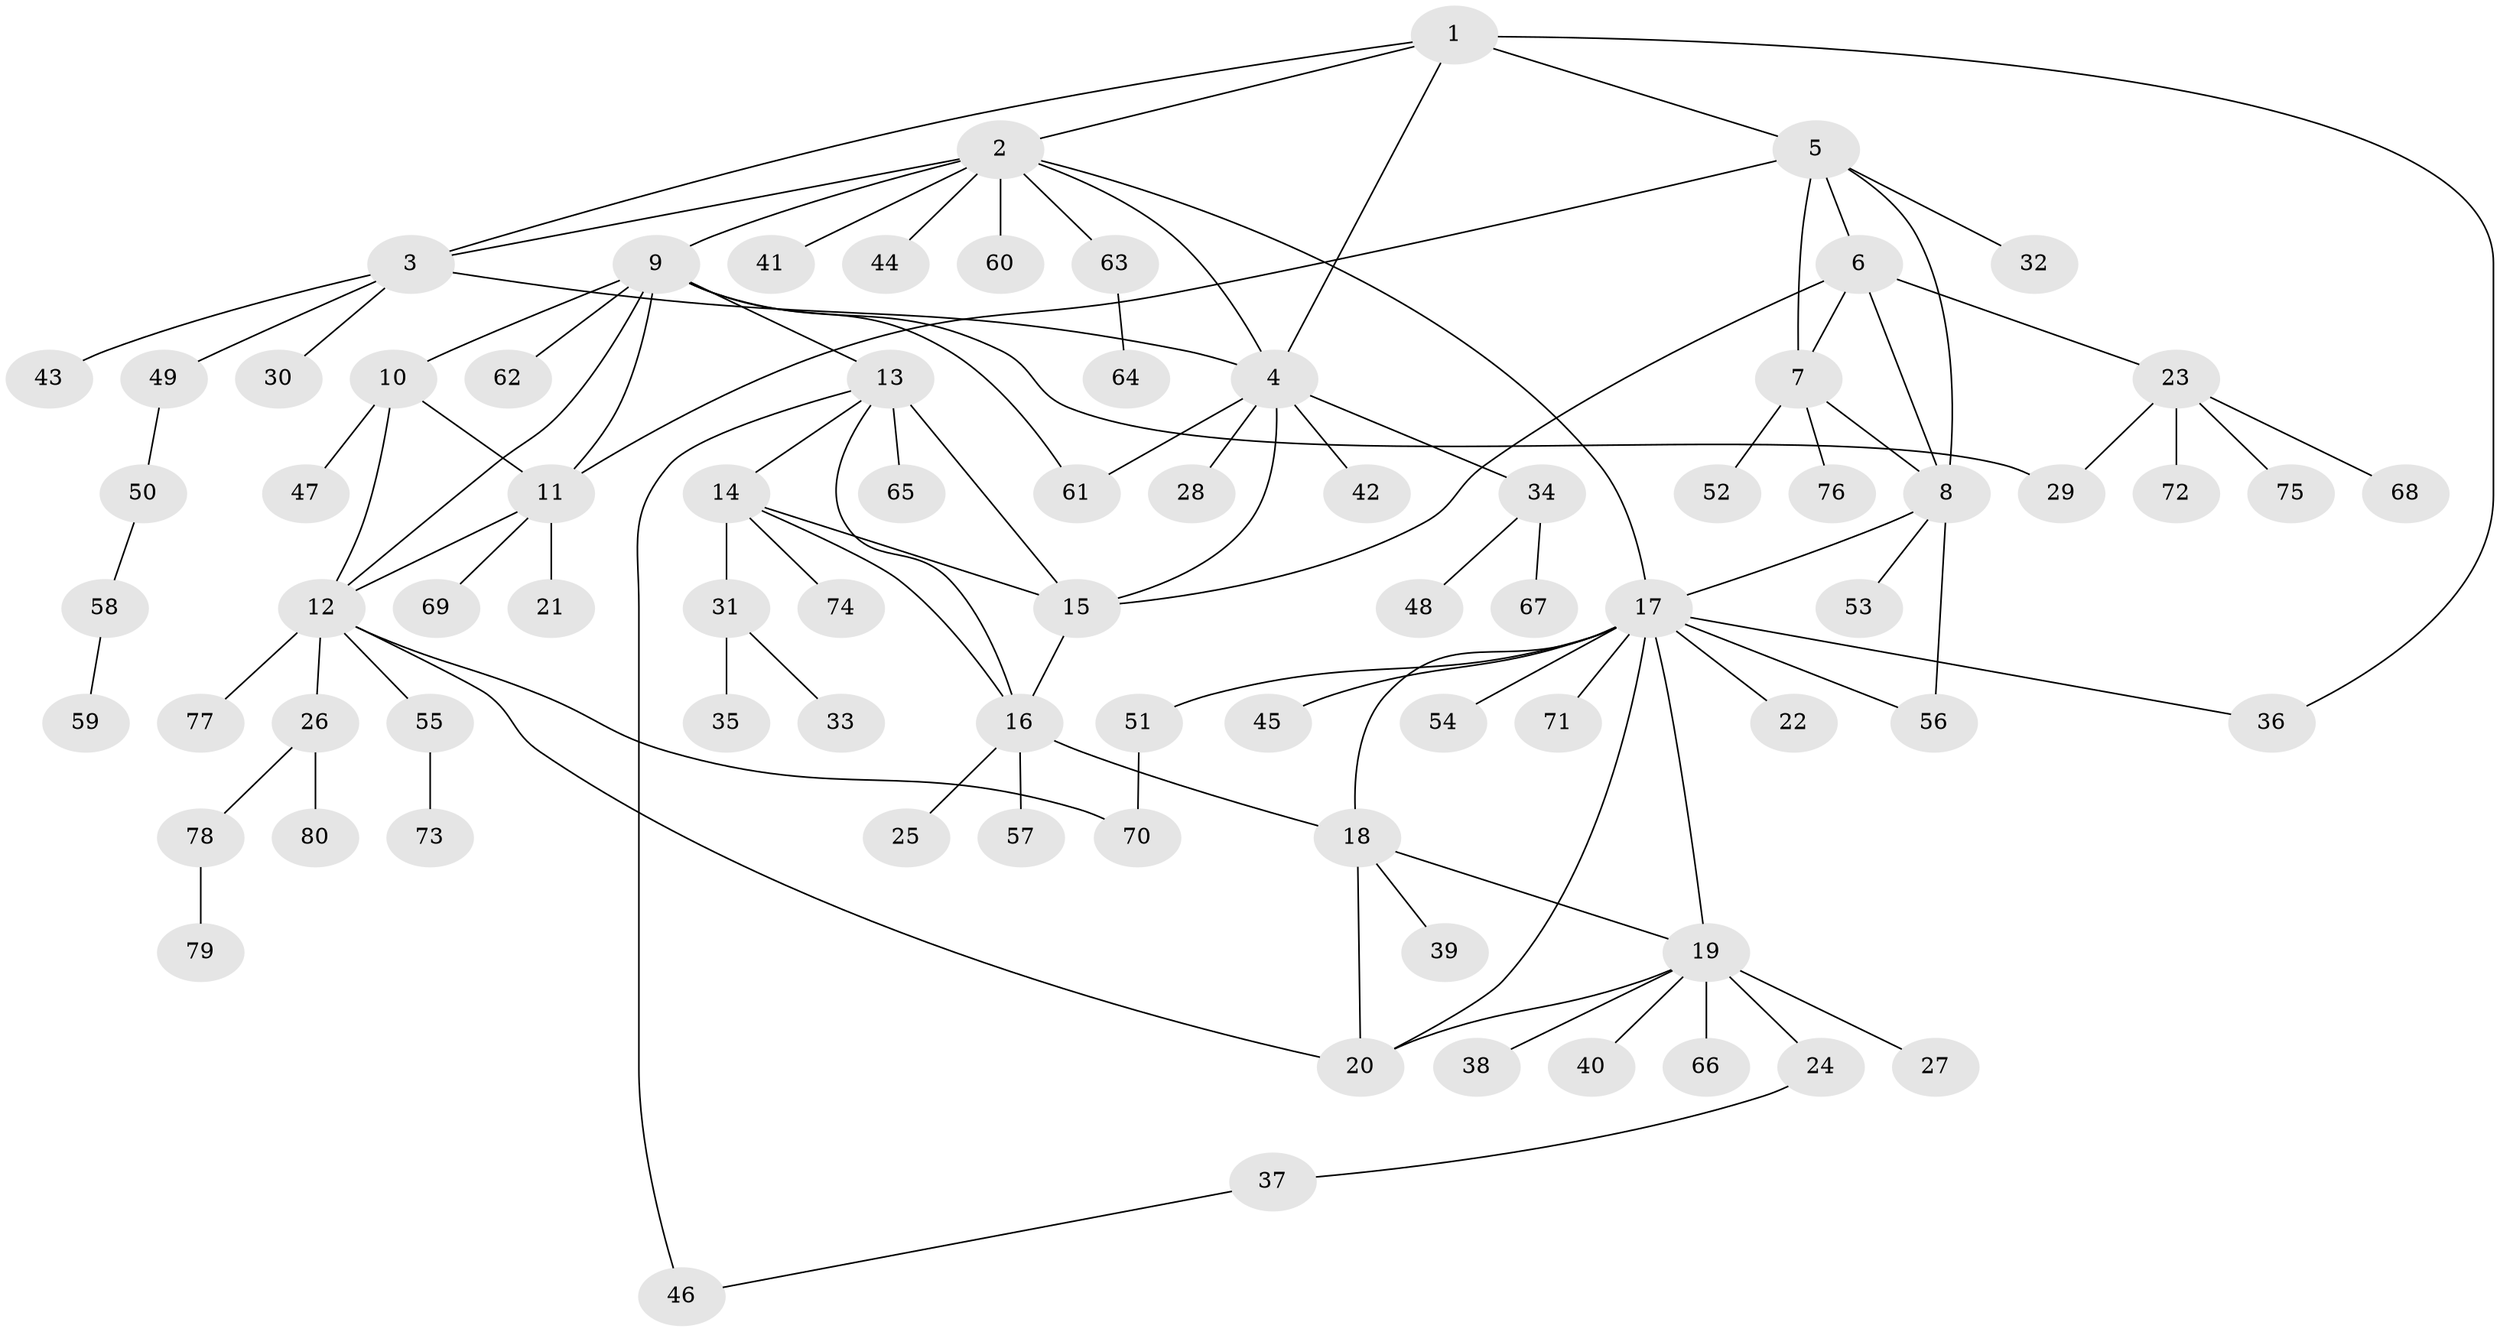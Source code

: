 // coarse degree distribution, {10: 0.016666666666666666, 4: 0.08333333333333333, 8: 0.03333333333333333, 7: 0.06666666666666667, 11: 0.016666666666666666, 3: 0.016666666666666666, 5: 0.016666666666666666, 12: 0.016666666666666666, 1: 0.55, 2: 0.18333333333333332}
// Generated by graph-tools (version 1.1) at 2025/24/03/03/25 07:24:15]
// undirected, 80 vertices, 106 edges
graph export_dot {
graph [start="1"]
  node [color=gray90,style=filled];
  1;
  2;
  3;
  4;
  5;
  6;
  7;
  8;
  9;
  10;
  11;
  12;
  13;
  14;
  15;
  16;
  17;
  18;
  19;
  20;
  21;
  22;
  23;
  24;
  25;
  26;
  27;
  28;
  29;
  30;
  31;
  32;
  33;
  34;
  35;
  36;
  37;
  38;
  39;
  40;
  41;
  42;
  43;
  44;
  45;
  46;
  47;
  48;
  49;
  50;
  51;
  52;
  53;
  54;
  55;
  56;
  57;
  58;
  59;
  60;
  61;
  62;
  63;
  64;
  65;
  66;
  67;
  68;
  69;
  70;
  71;
  72;
  73;
  74;
  75;
  76;
  77;
  78;
  79;
  80;
  1 -- 2;
  1 -- 3;
  1 -- 4;
  1 -- 5;
  1 -- 36;
  2 -- 3;
  2 -- 4;
  2 -- 9;
  2 -- 17;
  2 -- 41;
  2 -- 44;
  2 -- 60;
  2 -- 63;
  3 -- 4;
  3 -- 30;
  3 -- 43;
  3 -- 49;
  4 -- 15;
  4 -- 28;
  4 -- 34;
  4 -- 42;
  4 -- 61;
  5 -- 6;
  5 -- 7;
  5 -- 8;
  5 -- 11;
  5 -- 32;
  6 -- 7;
  6 -- 8;
  6 -- 15;
  6 -- 23;
  7 -- 8;
  7 -- 52;
  7 -- 76;
  8 -- 17;
  8 -- 53;
  8 -- 56;
  9 -- 10;
  9 -- 11;
  9 -- 12;
  9 -- 13;
  9 -- 29;
  9 -- 61;
  9 -- 62;
  10 -- 11;
  10 -- 12;
  10 -- 47;
  11 -- 12;
  11 -- 21;
  11 -- 69;
  12 -- 20;
  12 -- 26;
  12 -- 55;
  12 -- 70;
  12 -- 77;
  13 -- 14;
  13 -- 15;
  13 -- 16;
  13 -- 46;
  13 -- 65;
  14 -- 15;
  14 -- 16;
  14 -- 31;
  14 -- 74;
  15 -- 16;
  16 -- 18;
  16 -- 25;
  16 -- 57;
  17 -- 18;
  17 -- 19;
  17 -- 20;
  17 -- 22;
  17 -- 36;
  17 -- 45;
  17 -- 51;
  17 -- 54;
  17 -- 56;
  17 -- 71;
  18 -- 19;
  18 -- 20;
  18 -- 39;
  19 -- 20;
  19 -- 24;
  19 -- 27;
  19 -- 38;
  19 -- 40;
  19 -- 66;
  23 -- 29;
  23 -- 68;
  23 -- 72;
  23 -- 75;
  24 -- 37;
  26 -- 78;
  26 -- 80;
  31 -- 33;
  31 -- 35;
  34 -- 48;
  34 -- 67;
  37 -- 46;
  49 -- 50;
  50 -- 58;
  51 -- 70;
  55 -- 73;
  58 -- 59;
  63 -- 64;
  78 -- 79;
}
